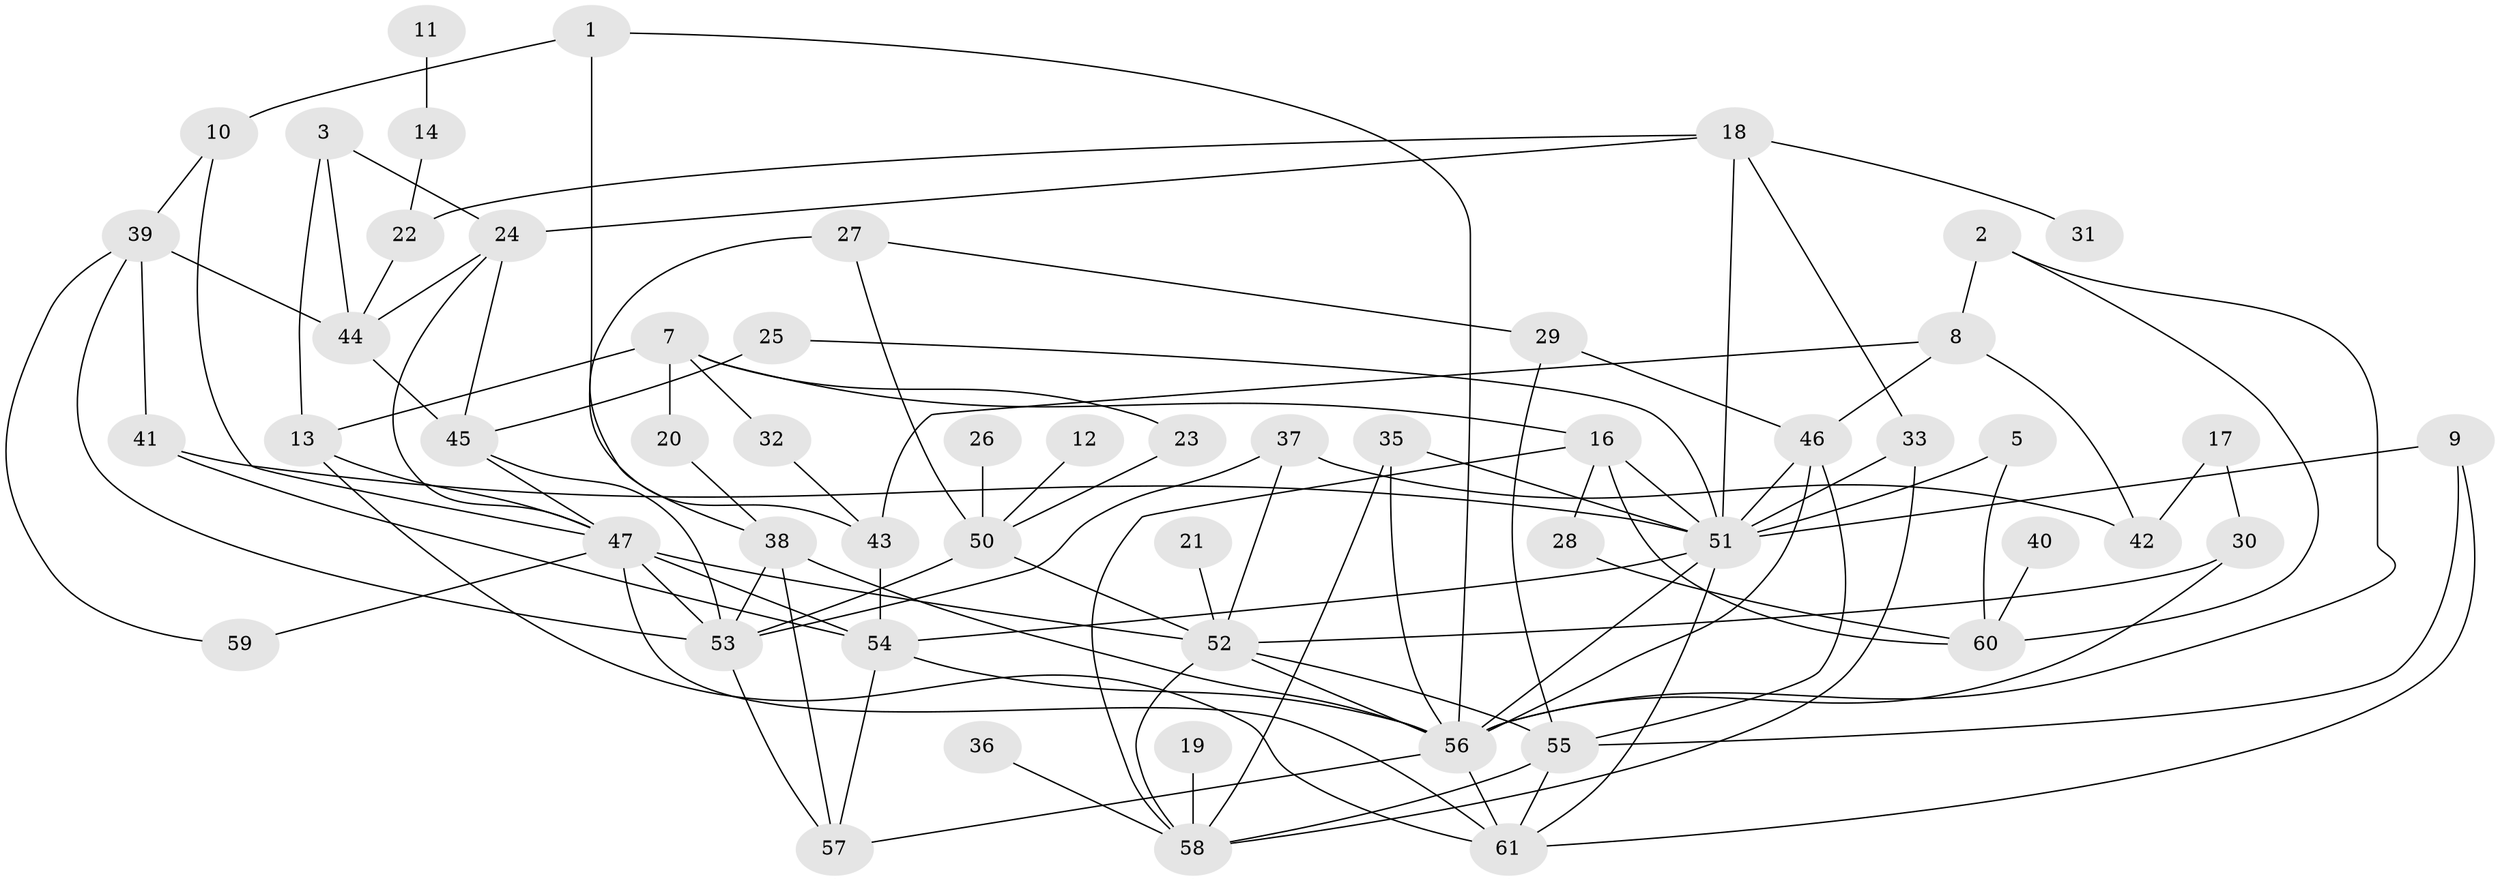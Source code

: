 // original degree distribution, {5: 0.08196721311475409, 4: 0.18032786885245902, 2: 0.2459016393442623, 1: 0.1557377049180328, 3: 0.22950819672131148, 8: 0.00819672131147541, 6: 0.040983606557377046, 0: 0.04918032786885246, 7: 0.00819672131147541}
// Generated by graph-tools (version 1.1) at 2025/25/03/09/25 03:25:15]
// undirected, 55 vertices, 106 edges
graph export_dot {
graph [start="1"]
  node [color=gray90,style=filled];
  1;
  2;
  3;
  5;
  7;
  8;
  9;
  10;
  11;
  12;
  13;
  14;
  16;
  17;
  18;
  19;
  20;
  21;
  22;
  23;
  24;
  25;
  26;
  27;
  28;
  29;
  30;
  31;
  32;
  33;
  35;
  36;
  37;
  38;
  39;
  40;
  41;
  42;
  43;
  44;
  45;
  46;
  47;
  50;
  51;
  52;
  53;
  54;
  55;
  56;
  57;
  58;
  59;
  60;
  61;
  1 -- 10 [weight=1.0];
  1 -- 43 [weight=1.0];
  1 -- 56 [weight=1.0];
  2 -- 8 [weight=1.0];
  2 -- 56 [weight=1.0];
  2 -- 60 [weight=1.0];
  3 -- 13 [weight=1.0];
  3 -- 24 [weight=1.0];
  3 -- 44 [weight=1.0];
  5 -- 51 [weight=1.0];
  5 -- 60 [weight=1.0];
  7 -- 13 [weight=1.0];
  7 -- 16 [weight=1.0];
  7 -- 20 [weight=1.0];
  7 -- 23 [weight=1.0];
  7 -- 32 [weight=1.0];
  8 -- 42 [weight=1.0];
  8 -- 43 [weight=1.0];
  8 -- 46 [weight=1.0];
  9 -- 51 [weight=1.0];
  9 -- 55 [weight=1.0];
  9 -- 61 [weight=1.0];
  10 -- 39 [weight=1.0];
  10 -- 47 [weight=1.0];
  11 -- 14 [weight=1.0];
  12 -- 50 [weight=1.0];
  13 -- 47 [weight=1.0];
  13 -- 61 [weight=1.0];
  14 -- 22 [weight=1.0];
  16 -- 28 [weight=1.0];
  16 -- 51 [weight=1.0];
  16 -- 58 [weight=1.0];
  16 -- 60 [weight=1.0];
  17 -- 30 [weight=1.0];
  17 -- 42 [weight=1.0];
  18 -- 22 [weight=1.0];
  18 -- 24 [weight=1.0];
  18 -- 31 [weight=1.0];
  18 -- 33 [weight=1.0];
  18 -- 51 [weight=1.0];
  19 -- 58 [weight=1.0];
  20 -- 38 [weight=1.0];
  21 -- 52 [weight=1.0];
  22 -- 44 [weight=1.0];
  23 -- 50 [weight=1.0];
  24 -- 44 [weight=1.0];
  24 -- 45 [weight=1.0];
  24 -- 47 [weight=1.0];
  25 -- 45 [weight=1.0];
  25 -- 51 [weight=1.0];
  26 -- 50 [weight=1.0];
  27 -- 29 [weight=1.0];
  27 -- 38 [weight=1.0];
  27 -- 50 [weight=1.0];
  28 -- 60 [weight=1.0];
  29 -- 46 [weight=1.0];
  29 -- 55 [weight=1.0];
  30 -- 52 [weight=1.0];
  30 -- 56 [weight=1.0];
  32 -- 43 [weight=1.0];
  33 -- 51 [weight=1.0];
  33 -- 58 [weight=1.0];
  35 -- 51 [weight=1.0];
  35 -- 56 [weight=1.0];
  35 -- 58 [weight=1.0];
  36 -- 58 [weight=1.0];
  37 -- 42 [weight=1.0];
  37 -- 52 [weight=1.0];
  37 -- 53 [weight=1.0];
  38 -- 53 [weight=1.0];
  38 -- 56 [weight=1.0];
  38 -- 57 [weight=2.0];
  39 -- 41 [weight=1.0];
  39 -- 44 [weight=2.0];
  39 -- 53 [weight=1.0];
  39 -- 59 [weight=1.0];
  40 -- 60 [weight=1.0];
  41 -- 51 [weight=1.0];
  41 -- 54 [weight=1.0];
  43 -- 54 [weight=1.0];
  44 -- 45 [weight=1.0];
  45 -- 47 [weight=1.0];
  45 -- 53 [weight=1.0];
  46 -- 51 [weight=1.0];
  46 -- 55 [weight=1.0];
  46 -- 56 [weight=1.0];
  47 -- 52 [weight=1.0];
  47 -- 53 [weight=2.0];
  47 -- 54 [weight=3.0];
  47 -- 59 [weight=1.0];
  47 -- 61 [weight=1.0];
  50 -- 52 [weight=1.0];
  50 -- 53 [weight=1.0];
  51 -- 54 [weight=1.0];
  51 -- 56 [weight=1.0];
  51 -- 61 [weight=1.0];
  52 -- 55 [weight=1.0];
  52 -- 56 [weight=1.0];
  52 -- 58 [weight=1.0];
  53 -- 57 [weight=1.0];
  54 -- 56 [weight=1.0];
  54 -- 57 [weight=1.0];
  55 -- 58 [weight=1.0];
  55 -- 61 [weight=1.0];
  56 -- 57 [weight=2.0];
  56 -- 61 [weight=1.0];
}
